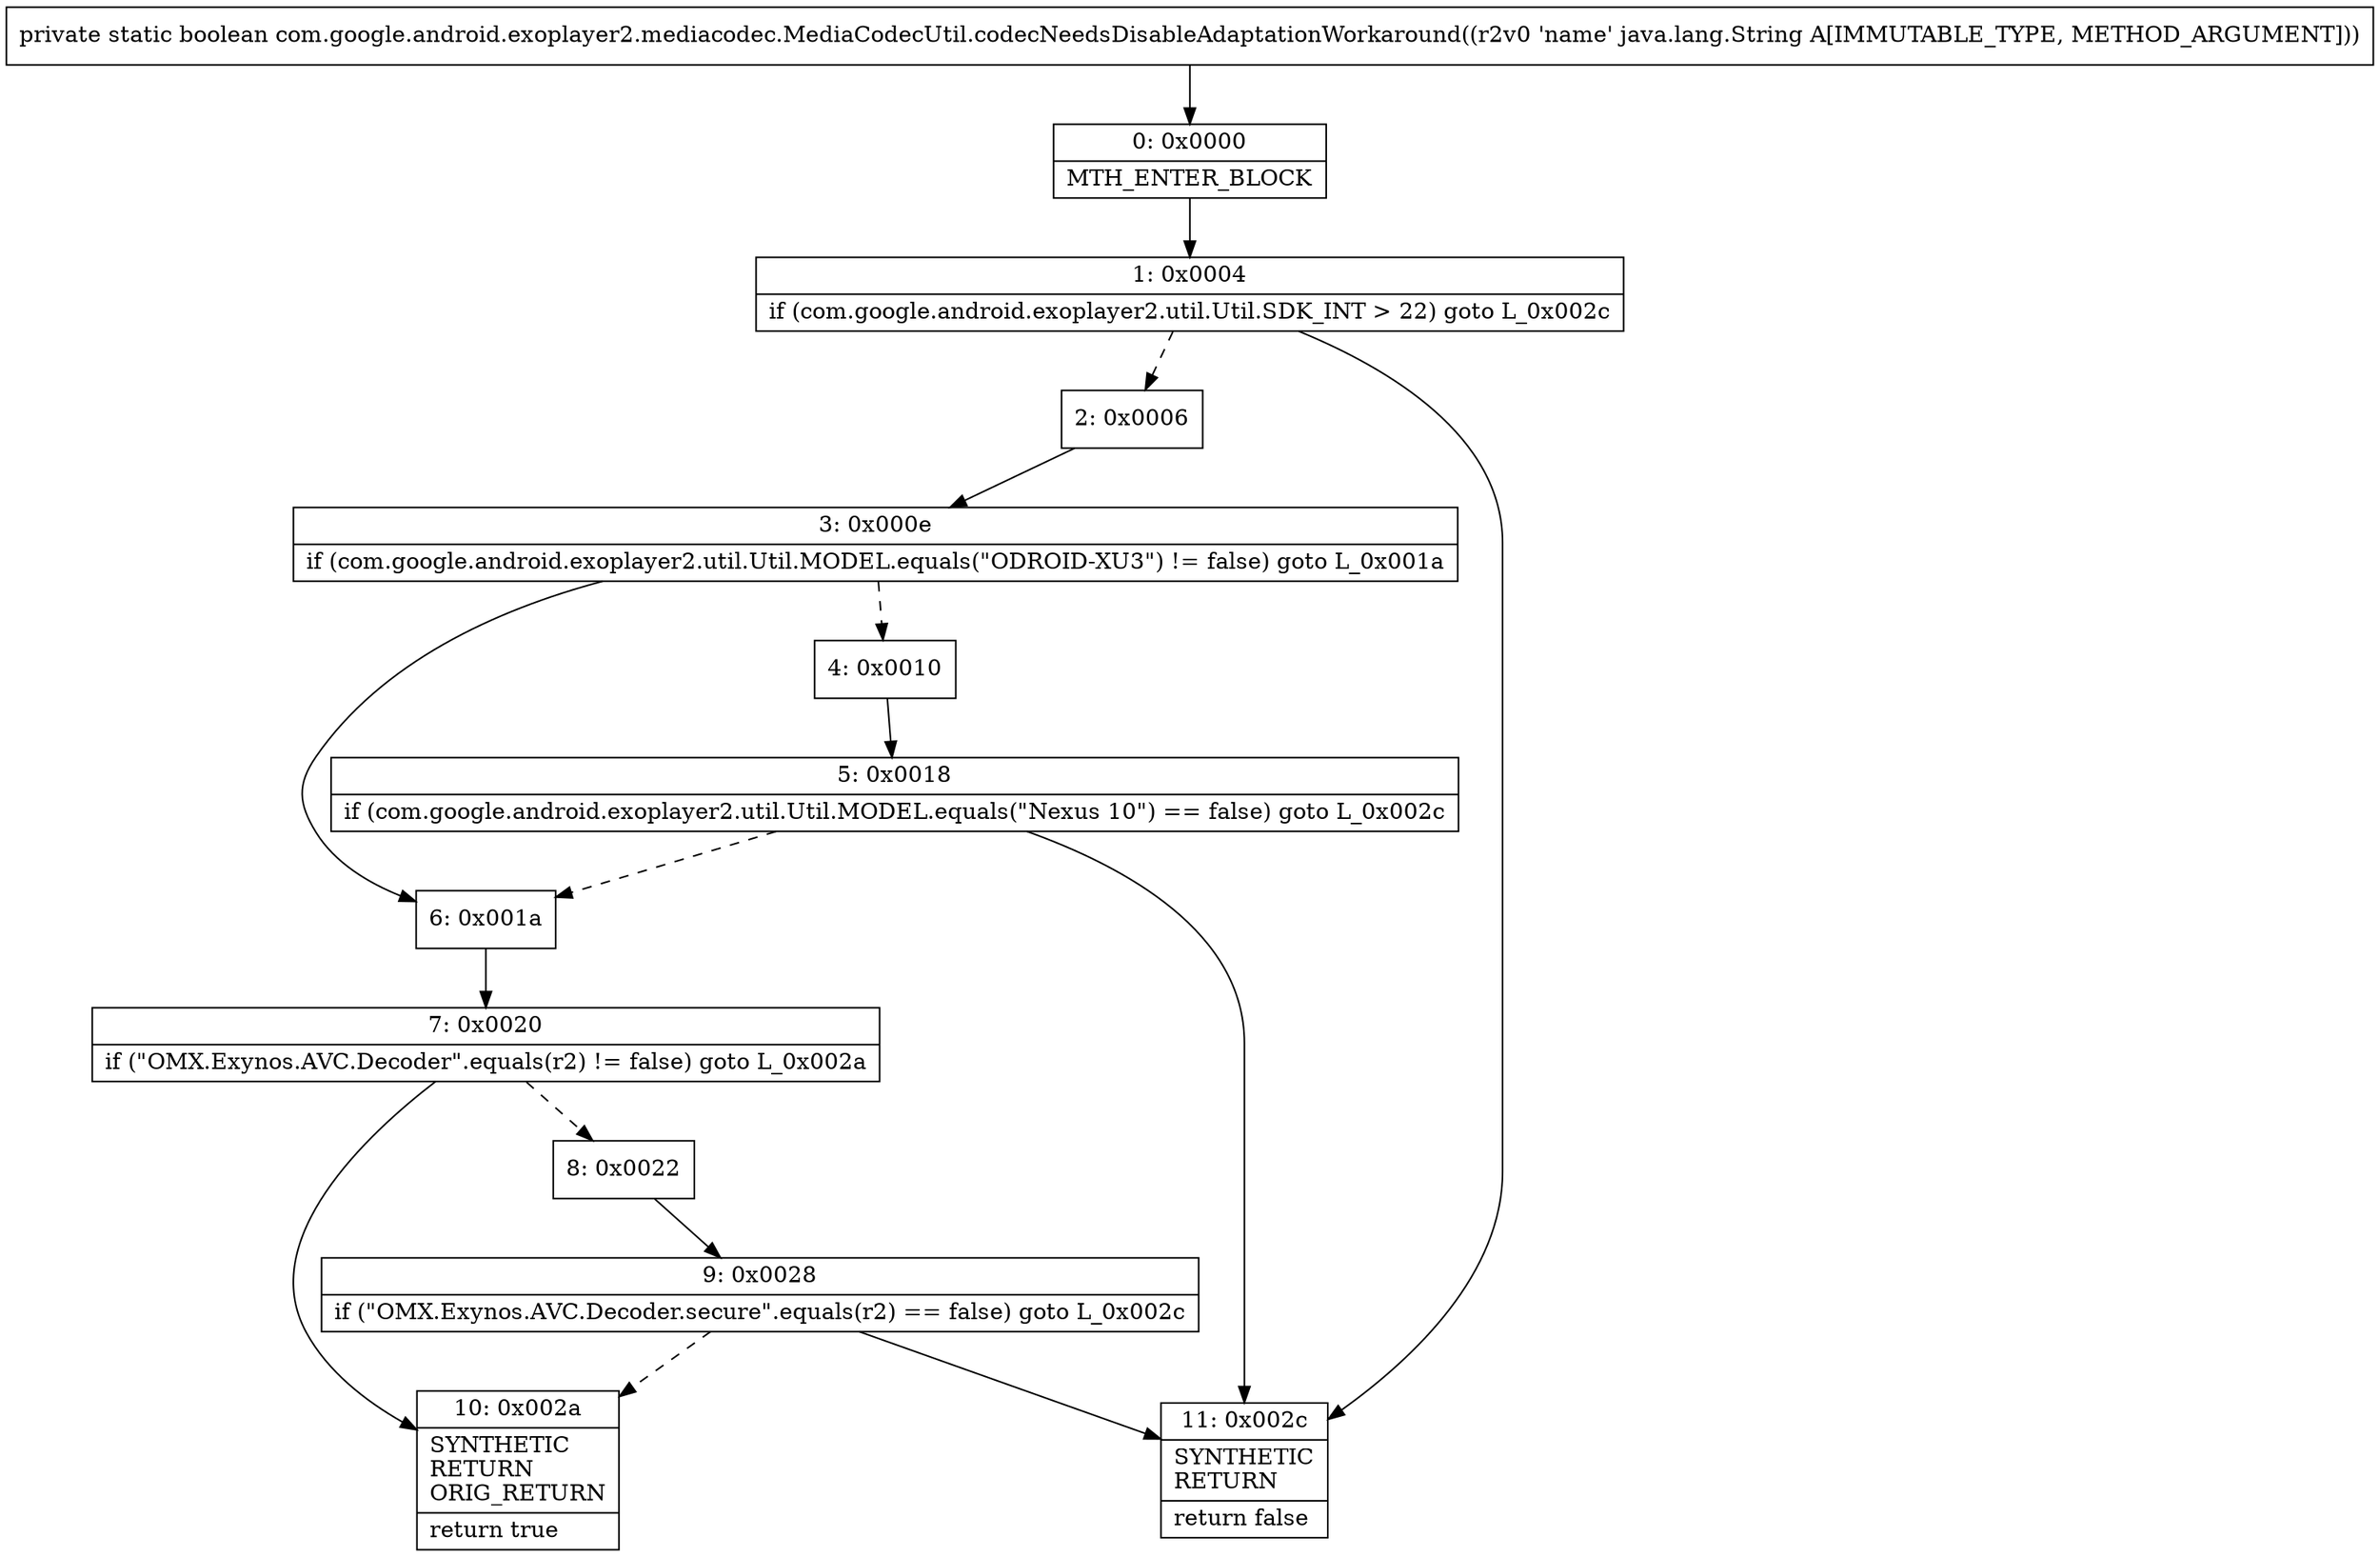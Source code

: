digraph "CFG forcom.google.android.exoplayer2.mediacodec.MediaCodecUtil.codecNeedsDisableAdaptationWorkaround(Ljava\/lang\/String;)Z" {
Node_0 [shape=record,label="{0\:\ 0x0000|MTH_ENTER_BLOCK\l}"];
Node_1 [shape=record,label="{1\:\ 0x0004|if (com.google.android.exoplayer2.util.Util.SDK_INT \> 22) goto L_0x002c\l}"];
Node_2 [shape=record,label="{2\:\ 0x0006}"];
Node_3 [shape=record,label="{3\:\ 0x000e|if (com.google.android.exoplayer2.util.Util.MODEL.equals(\"ODROID\-XU3\") != false) goto L_0x001a\l}"];
Node_4 [shape=record,label="{4\:\ 0x0010}"];
Node_5 [shape=record,label="{5\:\ 0x0018|if (com.google.android.exoplayer2.util.Util.MODEL.equals(\"Nexus 10\") == false) goto L_0x002c\l}"];
Node_6 [shape=record,label="{6\:\ 0x001a}"];
Node_7 [shape=record,label="{7\:\ 0x0020|if (\"OMX.Exynos.AVC.Decoder\".equals(r2) != false) goto L_0x002a\l}"];
Node_8 [shape=record,label="{8\:\ 0x0022}"];
Node_9 [shape=record,label="{9\:\ 0x0028|if (\"OMX.Exynos.AVC.Decoder.secure\".equals(r2) == false) goto L_0x002c\l}"];
Node_10 [shape=record,label="{10\:\ 0x002a|SYNTHETIC\lRETURN\lORIG_RETURN\l|return true\l}"];
Node_11 [shape=record,label="{11\:\ 0x002c|SYNTHETIC\lRETURN\l|return false\l}"];
MethodNode[shape=record,label="{private static boolean com.google.android.exoplayer2.mediacodec.MediaCodecUtil.codecNeedsDisableAdaptationWorkaround((r2v0 'name' java.lang.String A[IMMUTABLE_TYPE, METHOD_ARGUMENT])) }"];
MethodNode -> Node_0;
Node_0 -> Node_1;
Node_1 -> Node_2[style=dashed];
Node_1 -> Node_11;
Node_2 -> Node_3;
Node_3 -> Node_4[style=dashed];
Node_3 -> Node_6;
Node_4 -> Node_5;
Node_5 -> Node_6[style=dashed];
Node_5 -> Node_11;
Node_6 -> Node_7;
Node_7 -> Node_8[style=dashed];
Node_7 -> Node_10;
Node_8 -> Node_9;
Node_9 -> Node_10[style=dashed];
Node_9 -> Node_11;
}

